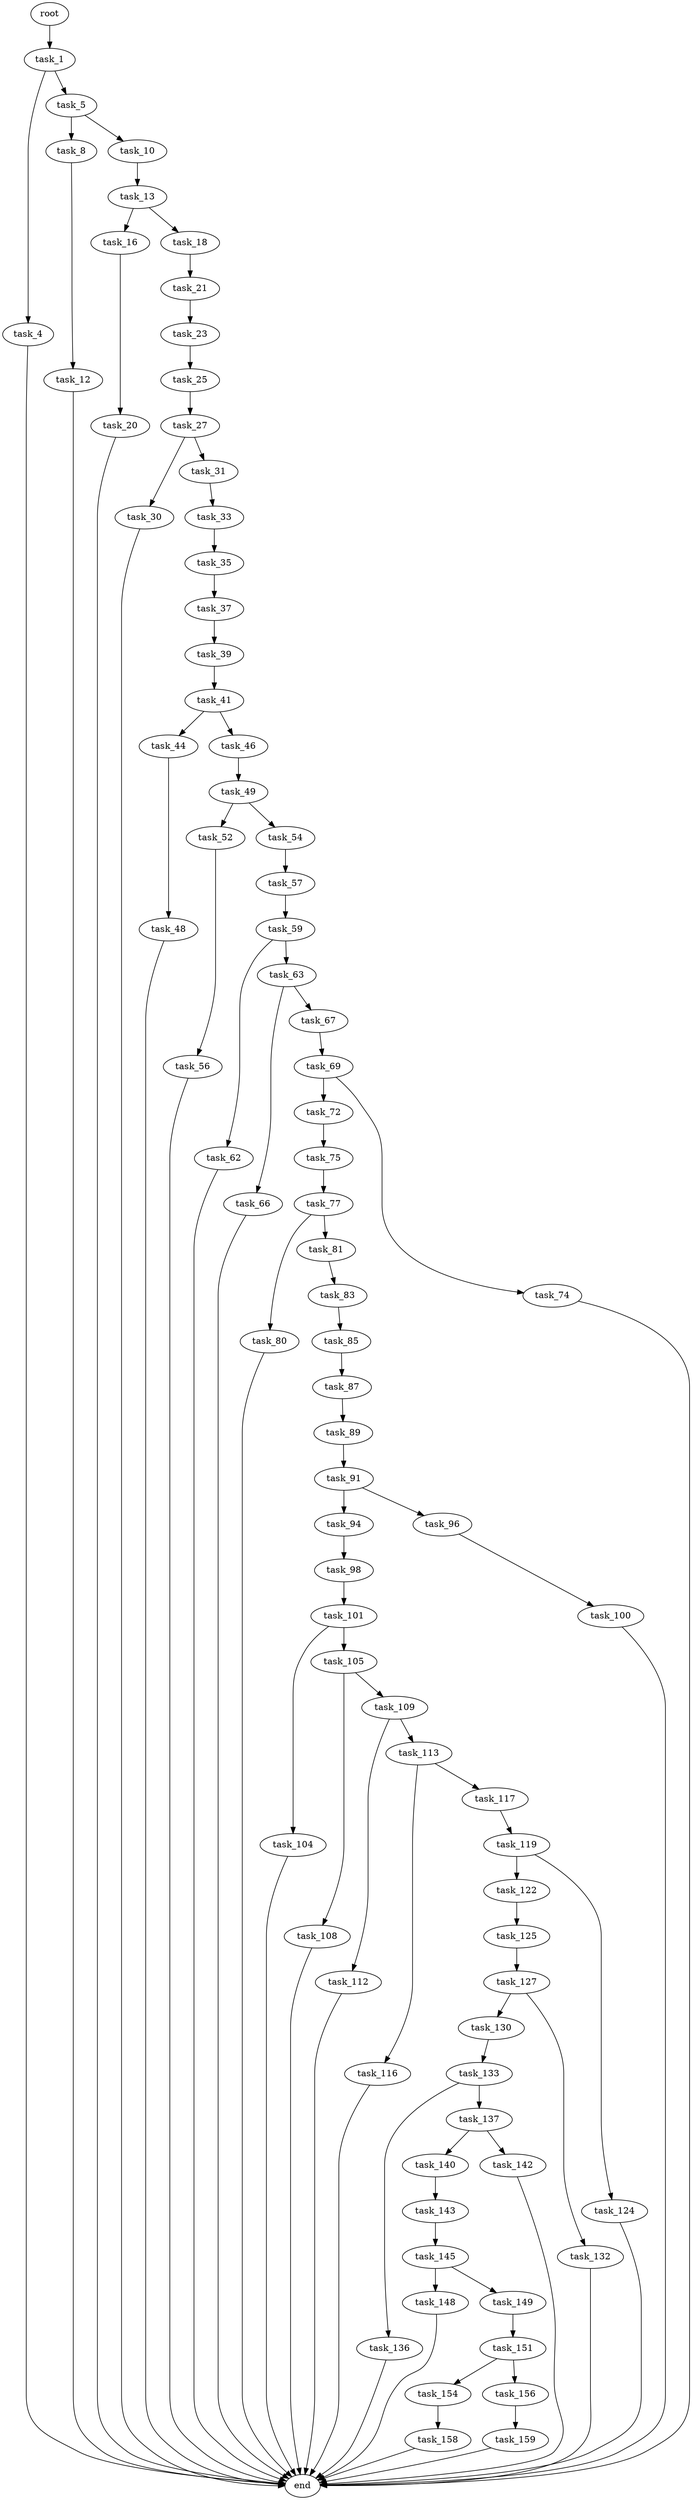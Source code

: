 digraph G {
  root [size="0.000000"];
  task_1 [size="782757789696.000000"];
  task_4 [size="8589934592.000000"];
  task_5 [size="8390397482.000000"];
  end [size="0.000000"];
  task_8 [size="3494309768.000000"];
  task_10 [size="3624568430.000000"];
  task_12 [size="8589934592.000000"];
  task_13 [size="8589934592.000000"];
  task_16 [size="1073741824000.000000"];
  task_18 [size="32167704128.000000"];
  task_20 [size="2140863838.000000"];
  task_21 [size="46969720684.000000"];
  task_23 [size="8371020732.000000"];
  task_25 [size="917524669503.000000"];
  task_27 [size="8589934592.000000"];
  task_30 [size="3770130391.000000"];
  task_31 [size="28897802441.000000"];
  task_33 [size="782757789696.000000"];
  task_35 [size="68719476736.000000"];
  task_37 [size="1073741824000.000000"];
  task_39 [size="10131461781.000000"];
  task_41 [size="782757789696.000000"];
  task_44 [size="24770402984.000000"];
  task_46 [size="350378222969.000000"];
  task_48 [size="231928233984.000000"];
  task_49 [size="1436432243.000000"];
  task_52 [size="265048161043.000000"];
  task_54 [size="28562377550.000000"];
  task_56 [size="8016868592.000000"];
  task_57 [size="231928233984.000000"];
  task_59 [size="379986544166.000000"];
  task_62 [size="4417040356.000000"];
  task_63 [size="368293445632.000000"];
  task_66 [size="1097448848574.000000"];
  task_67 [size="275054136188.000000"];
  task_69 [size="35632495593.000000"];
  task_72 [size="231928233984.000000"];
  task_74 [size="54374440765.000000"];
  task_75 [size="368293445632.000000"];
  task_77 [size="368293445632.000000"];
  task_80 [size="70752516516.000000"];
  task_81 [size="5099661707.000000"];
  task_83 [size="18902647614.000000"];
  task_85 [size="10707707787.000000"];
  task_87 [size="17630410508.000000"];
  task_89 [size="88468355076.000000"];
  task_91 [size="643532119880.000000"];
  task_94 [size="172503648600.000000"];
  task_96 [size="646243147280.000000"];
  task_98 [size="782757789696.000000"];
  task_100 [size="1073741824000.000000"];
  task_101 [size="289709998141.000000"];
  task_104 [size="11038014209.000000"];
  task_105 [size="6440550803.000000"];
  task_108 [size="780696422318.000000"];
  task_109 [size="813459777.000000"];
  task_112 [size="68719476736.000000"];
  task_113 [size="782757789696.000000"];
  task_116 [size="668019333904.000000"];
  task_117 [size="68719476736.000000"];
  task_119 [size="1117897480506.000000"];
  task_122 [size="370779346496.000000"];
  task_124 [size="77820301296.000000"];
  task_125 [size="34561998630.000000"];
  task_127 [size="30398942560.000000"];
  task_130 [size="134217728000.000000"];
  task_132 [size="33294608644.000000"];
  task_133 [size="193683954936.000000"];
  task_136 [size="4094379159.000000"];
  task_137 [size="134217728000.000000"];
  task_140 [size="22833592768.000000"];
  task_142 [size="549755813888.000000"];
  task_143 [size="746489301137.000000"];
  task_145 [size="5908475024.000000"];
  task_148 [size="231928233984.000000"];
  task_149 [size="23265182134.000000"];
  task_151 [size="72639294322.000000"];
  task_154 [size="1073741824000.000000"];
  task_156 [size="134217728000.000000"];
  task_158 [size="28991029248.000000"];
  task_159 [size="147912448551.000000"];

  root -> task_1 [size="1.000000"];
  task_1 -> task_4 [size="679477248.000000"];
  task_1 -> task_5 [size="679477248.000000"];
  task_4 -> end [size="1.000000"];
  task_5 -> task_8 [size="33554432.000000"];
  task_5 -> task_10 [size="33554432.000000"];
  task_8 -> task_12 [size="301989888.000000"];
  task_10 -> task_13 [size="75497472.000000"];
  task_12 -> end [size="1.000000"];
  task_13 -> task_16 [size="33554432.000000"];
  task_13 -> task_18 [size="33554432.000000"];
  task_16 -> task_20 [size="838860800.000000"];
  task_18 -> task_21 [size="838860800.000000"];
  task_20 -> end [size="1.000000"];
  task_21 -> task_23 [size="838860800.000000"];
  task_23 -> task_25 [size="134217728.000000"];
  task_25 -> task_27 [size="838860800.000000"];
  task_27 -> task_30 [size="33554432.000000"];
  task_27 -> task_31 [size="33554432.000000"];
  task_30 -> end [size="1.000000"];
  task_31 -> task_33 [size="838860800.000000"];
  task_33 -> task_35 [size="679477248.000000"];
  task_35 -> task_37 [size="134217728.000000"];
  task_37 -> task_39 [size="838860800.000000"];
  task_39 -> task_41 [size="301989888.000000"];
  task_41 -> task_44 [size="679477248.000000"];
  task_41 -> task_46 [size="679477248.000000"];
  task_44 -> task_48 [size="838860800.000000"];
  task_46 -> task_49 [size="679477248.000000"];
  task_48 -> end [size="1.000000"];
  task_49 -> task_52 [size="75497472.000000"];
  task_49 -> task_54 [size="75497472.000000"];
  task_52 -> task_56 [size="209715200.000000"];
  task_54 -> task_57 [size="75497472.000000"];
  task_56 -> end [size="1.000000"];
  task_57 -> task_59 [size="301989888.000000"];
  task_59 -> task_62 [size="301989888.000000"];
  task_59 -> task_63 [size="301989888.000000"];
  task_62 -> end [size="1.000000"];
  task_63 -> task_66 [size="411041792.000000"];
  task_63 -> task_67 [size="411041792.000000"];
  task_66 -> end [size="1.000000"];
  task_67 -> task_69 [size="536870912.000000"];
  task_69 -> task_72 [size="679477248.000000"];
  task_69 -> task_74 [size="679477248.000000"];
  task_72 -> task_75 [size="301989888.000000"];
  task_74 -> end [size="1.000000"];
  task_75 -> task_77 [size="411041792.000000"];
  task_77 -> task_80 [size="411041792.000000"];
  task_77 -> task_81 [size="411041792.000000"];
  task_80 -> end [size="1.000000"];
  task_81 -> task_83 [size="209715200.000000"];
  task_83 -> task_85 [size="75497472.000000"];
  task_85 -> task_87 [size="301989888.000000"];
  task_87 -> task_89 [size="75497472.000000"];
  task_89 -> task_91 [size="134217728.000000"];
  task_91 -> task_94 [size="536870912.000000"];
  task_91 -> task_96 [size="536870912.000000"];
  task_94 -> task_98 [size="134217728.000000"];
  task_96 -> task_100 [size="679477248.000000"];
  task_98 -> task_101 [size="679477248.000000"];
  task_100 -> end [size="1.000000"];
  task_101 -> task_104 [size="209715200.000000"];
  task_101 -> task_105 [size="209715200.000000"];
  task_104 -> end [size="1.000000"];
  task_105 -> task_108 [size="134217728.000000"];
  task_105 -> task_109 [size="134217728.000000"];
  task_108 -> end [size="1.000000"];
  task_109 -> task_112 [size="33554432.000000"];
  task_109 -> task_113 [size="33554432.000000"];
  task_112 -> end [size="1.000000"];
  task_113 -> task_116 [size="679477248.000000"];
  task_113 -> task_117 [size="679477248.000000"];
  task_116 -> end [size="1.000000"];
  task_117 -> task_119 [size="134217728.000000"];
  task_119 -> task_122 [size="679477248.000000"];
  task_119 -> task_124 [size="679477248.000000"];
  task_122 -> task_125 [size="536870912.000000"];
  task_124 -> end [size="1.000000"];
  task_125 -> task_127 [size="33554432.000000"];
  task_127 -> task_130 [size="33554432.000000"];
  task_127 -> task_132 [size="33554432.000000"];
  task_130 -> task_133 [size="209715200.000000"];
  task_132 -> end [size="1.000000"];
  task_133 -> task_136 [size="134217728.000000"];
  task_133 -> task_137 [size="134217728.000000"];
  task_136 -> end [size="1.000000"];
  task_137 -> task_140 [size="209715200.000000"];
  task_137 -> task_142 [size="209715200.000000"];
  task_140 -> task_143 [size="33554432.000000"];
  task_142 -> end [size="1.000000"];
  task_143 -> task_145 [size="679477248.000000"];
  task_145 -> task_148 [size="536870912.000000"];
  task_145 -> task_149 [size="536870912.000000"];
  task_148 -> end [size="1.000000"];
  task_149 -> task_151 [size="838860800.000000"];
  task_151 -> task_154 [size="75497472.000000"];
  task_151 -> task_156 [size="75497472.000000"];
  task_154 -> task_158 [size="838860800.000000"];
  task_156 -> task_159 [size="209715200.000000"];
  task_158 -> end [size="1.000000"];
  task_159 -> end [size="1.000000"];
}
